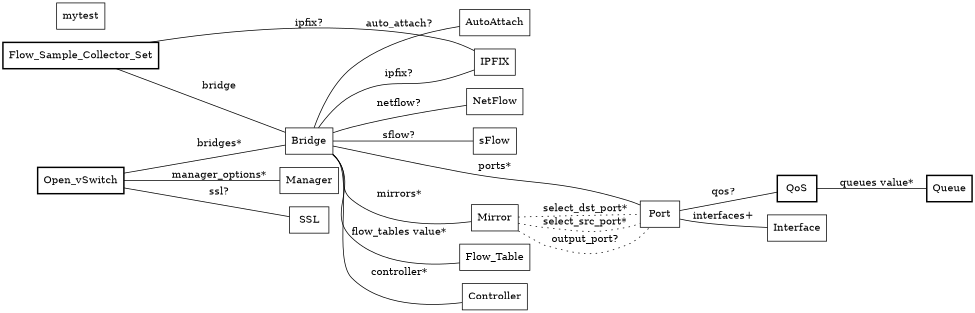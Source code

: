 digraph Open_vSwitch {
	rankdir=LR;
	size="6.5,4";
	margin="0";
	node [shape=box];
	edge [dir=none, arrowhead=none, arrowtail=none];
	Bridge [];
	Bridge -> Mirror [label="mirrors*"];
	Bridge -> IPFIX [label="ipfix?"];
	Bridge -> Controller [label="controller*"];
	Bridge -> AutoAttach [label="auto_attach?"];
	Bridge -> NetFlow [label="netflow?"];
	Bridge -> sFlow [label="sflow?"];
	Bridge -> Flow_Table [label="flow_tables value*"];
	Bridge -> Port [label="ports*"];
	QoS [style=bold];
	QoS -> Queue [label="queues value*"];
	sFlow [];
	Flow_Sample_Collector_Set [style=bold];
	Flow_Sample_Collector_Set -> Bridge [label="bridge"];
	Flow_Sample_Collector_Set -> IPFIX [label="ipfix?"];
	mytest [];
	IPFIX [];
	Open_vSwitch [style=bold];
	Open_vSwitch -> Bridge [label="bridges*"];
	Open_vSwitch -> SSL [label="ssl?"];
	Open_vSwitch -> Manager [label="manager_options*"];
	AutoAttach [];
	Controller [];
	Flow_Table [];
	Queue [style=bold];
	SSL [];
	Manager [];
	Mirror [];
	Mirror -> Port [style=dotted, label="select_src_port*"];
	Mirror -> Port [style=dotted, label="output_port?"];
	Mirror -> Port [style=dotted, label="select_dst_port*"];
	Interface [];
	NetFlow [];
	Port [];
	Port -> QoS [label="qos?"];
	Port -> Interface [label="interfaces+"];
}
